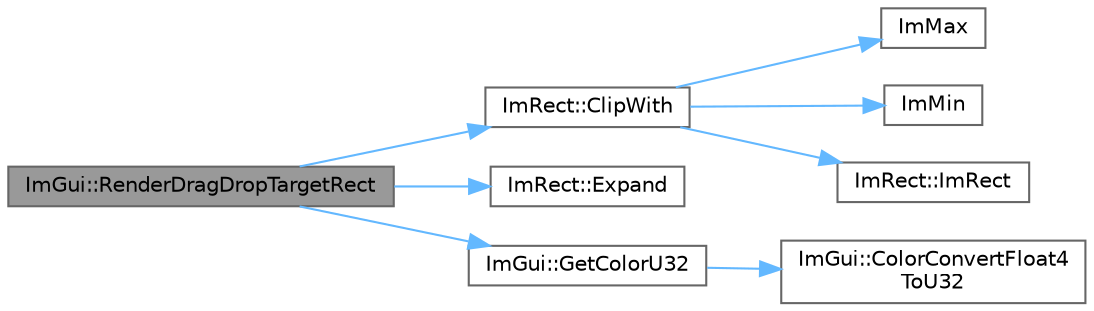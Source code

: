 digraph "ImGui::RenderDragDropTargetRect"
{
 // LATEX_PDF_SIZE
  bgcolor="transparent";
  edge [fontname=Helvetica,fontsize=10,labelfontname=Helvetica,labelfontsize=10];
  node [fontname=Helvetica,fontsize=10,shape=box,height=0.2,width=0.4];
  rankdir="LR";
  Node1 [id="Node000001",label="ImGui::RenderDragDropTargetRect",height=0.2,width=0.4,color="gray40", fillcolor="grey60", style="filled", fontcolor="black",tooltip=" "];
  Node1 -> Node2 [id="edge8_Node000001_Node000002",color="steelblue1",style="solid",tooltip=" "];
  Node2 [id="Node000002",label="ImRect::ClipWith",height=0.2,width=0.4,color="grey40", fillcolor="white", style="filled",URL="$struct_im_rect.html#ac02d5cf6ce0358aea9ed9df43d368f3f",tooltip=" "];
  Node2 -> Node3 [id="edge9_Node000002_Node000003",color="steelblue1",style="solid",tooltip=" "];
  Node3 [id="Node000003",label="ImMax",height=0.2,width=0.4,color="grey40", fillcolor="white", style="filled",URL="$imgui__internal_8h.html#a7667efd95147d0422f140917c71a9226",tooltip=" "];
  Node2 -> Node4 [id="edge10_Node000002_Node000004",color="steelblue1",style="solid",tooltip=" "];
  Node4 [id="Node000004",label="ImMin",height=0.2,width=0.4,color="grey40", fillcolor="white", style="filled",URL="$imgui__internal_8h.html#a7f9d7828066a9d61b5630adcdf4655d3",tooltip=" "];
  Node2 -> Node5 [id="edge11_Node000002_Node000005",color="steelblue1",style="solid",tooltip=" "];
  Node5 [id="Node000005",label="ImRect::ImRect",height=0.2,width=0.4,color="grey40", fillcolor="white", style="filled",URL="$struct_im_rect.html#a1e9548c8a334dfd32eaf4d399aa740e9",tooltip=" "];
  Node1 -> Node6 [id="edge12_Node000001_Node000006",color="steelblue1",style="solid",tooltip=" "];
  Node6 [id="Node000006",label="ImRect::Expand",height=0.2,width=0.4,color="grey40", fillcolor="white", style="filled",URL="$struct_im_rect.html#af33a7424c3341d08acd69da30c27c753",tooltip=" "];
  Node1 -> Node7 [id="edge13_Node000001_Node000007",color="steelblue1",style="solid",tooltip=" "];
  Node7 [id="Node000007",label="ImGui::GetColorU32",height=0.2,width=0.4,color="grey40", fillcolor="white", style="filled",URL="$namespace_im_gui.html#a0de2d9bd347d9866511eb8d014e62556",tooltip=" "];
  Node7 -> Node8 [id="edge14_Node000007_Node000008",color="steelblue1",style="solid",tooltip=" "];
  Node8 [id="Node000008",label="ImGui::ColorConvertFloat4\lToU32",height=0.2,width=0.4,color="grey40", fillcolor="white", style="filled",URL="$namespace_im_gui.html#abe2691de0b1a71c774ab24cc91564a94",tooltip=" "];
}
